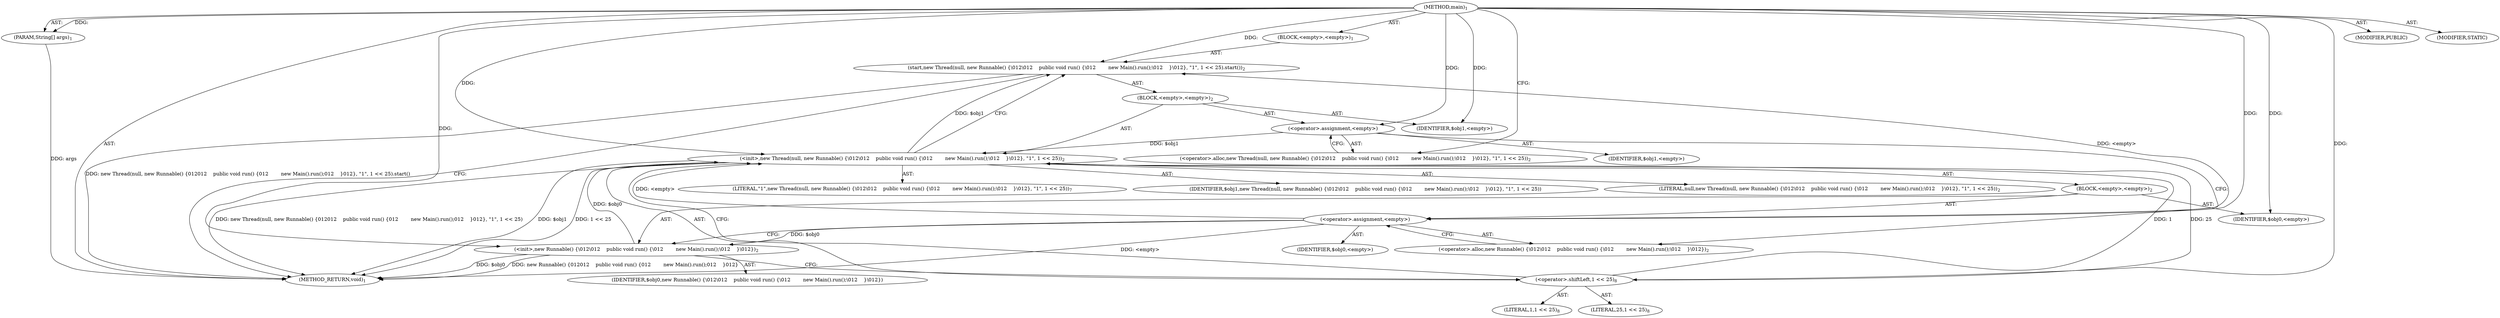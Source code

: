 digraph "main" {  
"17" [label = <(METHOD,main)<SUB>1</SUB>> ]
"18" [label = <(PARAM,String[] args)<SUB>1</SUB>> ]
"19" [label = <(BLOCK,&lt;empty&gt;,&lt;empty&gt;)<SUB>1</SUB>> ]
"20" [label = <(start,new Thread(null, new Runnable() {\012\012    public void run() {\012        new Main().run();\012    }\012}, &quot;1&quot;, 1 &lt;&lt; 25).start())<SUB>2</SUB>> ]
"21" [label = <(BLOCK,&lt;empty&gt;,&lt;empty&gt;)<SUB>2</SUB>> ]
"22" [label = <(&lt;operator&gt;.assignment,&lt;empty&gt;)> ]
"23" [label = <(IDENTIFIER,$obj1,&lt;empty&gt;)> ]
"24" [label = <(&lt;operator&gt;.alloc,new Thread(null, new Runnable() {\012\012    public void run() {\012        new Main().run();\012    }\012}, &quot;1&quot;, 1 &lt;&lt; 25))<SUB>2</SUB>> ]
"25" [label = <(&lt;init&gt;,new Thread(null, new Runnable() {\012\012    public void run() {\012        new Main().run();\012    }\012}, &quot;1&quot;, 1 &lt;&lt; 25))<SUB>2</SUB>> ]
"26" [label = <(IDENTIFIER,$obj1,new Thread(null, new Runnable() {\012\012    public void run() {\012        new Main().run();\012    }\012}, &quot;1&quot;, 1 &lt;&lt; 25))> ]
"27" [label = <(LITERAL,null,new Thread(null, new Runnable() {\012\012    public void run() {\012        new Main().run();\012    }\012}, &quot;1&quot;, 1 &lt;&lt; 25))<SUB>2</SUB>> ]
"28" [label = <(BLOCK,&lt;empty&gt;,&lt;empty&gt;)<SUB>2</SUB>> ]
"29" [label = <(&lt;operator&gt;.assignment,&lt;empty&gt;)> ]
"30" [label = <(IDENTIFIER,$obj0,&lt;empty&gt;)> ]
"31" [label = <(&lt;operator&gt;.alloc,new Runnable() {\012\012    public void run() {\012        new Main().run();\012    }\012})<SUB>2</SUB>> ]
"32" [label = <(&lt;init&gt;,new Runnable() {\012\012    public void run() {\012        new Main().run();\012    }\012})<SUB>2</SUB>> ]
"33" [label = <(IDENTIFIER,$obj0,new Runnable() {\012\012    public void run() {\012        new Main().run();\012    }\012})> ]
"34" [label = <(IDENTIFIER,$obj0,&lt;empty&gt;)> ]
"35" [label = <(LITERAL,&quot;1&quot;,new Thread(null, new Runnable() {\012\012    public void run() {\012        new Main().run();\012    }\012}, &quot;1&quot;, 1 &lt;&lt; 25))<SUB>7</SUB>> ]
"36" [label = <(&lt;operator&gt;.shiftLeft,1 &lt;&lt; 25)<SUB>8</SUB>> ]
"37" [label = <(LITERAL,1,1 &lt;&lt; 25)<SUB>8</SUB>> ]
"38" [label = <(LITERAL,25,1 &lt;&lt; 25)<SUB>8</SUB>> ]
"39" [label = <(IDENTIFIER,$obj1,&lt;empty&gt;)> ]
"40" [label = <(MODIFIER,PUBLIC)> ]
"41" [label = <(MODIFIER,STATIC)> ]
"42" [label = <(METHOD_RETURN,void)<SUB>1</SUB>> ]
  "17" -> "18"  [ label = "AST: "] 
  "17" -> "19"  [ label = "AST: "] 
  "17" -> "40"  [ label = "AST: "] 
  "17" -> "41"  [ label = "AST: "] 
  "17" -> "42"  [ label = "AST: "] 
  "19" -> "20"  [ label = "AST: "] 
  "20" -> "21"  [ label = "AST: "] 
  "21" -> "22"  [ label = "AST: "] 
  "21" -> "25"  [ label = "AST: "] 
  "21" -> "39"  [ label = "AST: "] 
  "22" -> "23"  [ label = "AST: "] 
  "22" -> "24"  [ label = "AST: "] 
  "25" -> "26"  [ label = "AST: "] 
  "25" -> "27"  [ label = "AST: "] 
  "25" -> "28"  [ label = "AST: "] 
  "25" -> "35"  [ label = "AST: "] 
  "25" -> "36"  [ label = "AST: "] 
  "28" -> "29"  [ label = "AST: "] 
  "28" -> "32"  [ label = "AST: "] 
  "28" -> "34"  [ label = "AST: "] 
  "29" -> "30"  [ label = "AST: "] 
  "29" -> "31"  [ label = "AST: "] 
  "32" -> "33"  [ label = "AST: "] 
  "36" -> "37"  [ label = "AST: "] 
  "36" -> "38"  [ label = "AST: "] 
  "20" -> "42"  [ label = "CFG: "] 
  "22" -> "31"  [ label = "CFG: "] 
  "25" -> "20"  [ label = "CFG: "] 
  "24" -> "22"  [ label = "CFG: "] 
  "36" -> "25"  [ label = "CFG: "] 
  "29" -> "32"  [ label = "CFG: "] 
  "32" -> "36"  [ label = "CFG: "] 
  "31" -> "29"  [ label = "CFG: "] 
  "17" -> "24"  [ label = "CFG: "] 
  "18" -> "42"  [ label = "DDG: args"] 
  "25" -> "42"  [ label = "DDG: $obj1"] 
  "29" -> "42"  [ label = "DDG: &lt;empty&gt;"] 
  "32" -> "42"  [ label = "DDG: $obj0"] 
  "32" -> "42"  [ label = "DDG: new Runnable() {\012\012    public void run() {\012        new Main().run();\012    }\012}"] 
  "25" -> "42"  [ label = "DDG: 1 &lt;&lt; 25"] 
  "25" -> "42"  [ label = "DDG: new Thread(null, new Runnable() {\012\012    public void run() {\012        new Main().run();\012    }\012}, &quot;1&quot;, 1 &lt;&lt; 25)"] 
  "20" -> "42"  [ label = "DDG: new Thread(null, new Runnable() {\012\012    public void run() {\012        new Main().run();\012    }\012}, &quot;1&quot;, 1 &lt;&lt; 25).start()"] 
  "17" -> "18"  [ label = "DDG: "] 
  "29" -> "20"  [ label = "DDG: &lt;empty&gt;"] 
  "25" -> "20"  [ label = "DDG: $obj1"] 
  "17" -> "20"  [ label = "DDG: "] 
  "17" -> "22"  [ label = "DDG: "] 
  "17" -> "39"  [ label = "DDG: "] 
  "22" -> "25"  [ label = "DDG: $obj1"] 
  "17" -> "25"  [ label = "DDG: "] 
  "29" -> "25"  [ label = "DDG: &lt;empty&gt;"] 
  "32" -> "25"  [ label = "DDG: $obj0"] 
  "36" -> "25"  [ label = "DDG: 1"] 
  "36" -> "25"  [ label = "DDG: 25"] 
  "17" -> "29"  [ label = "DDG: "] 
  "17" -> "34"  [ label = "DDG: "] 
  "17" -> "36"  [ label = "DDG: "] 
  "29" -> "32"  [ label = "DDG: $obj0"] 
  "17" -> "32"  [ label = "DDG: "] 
}

